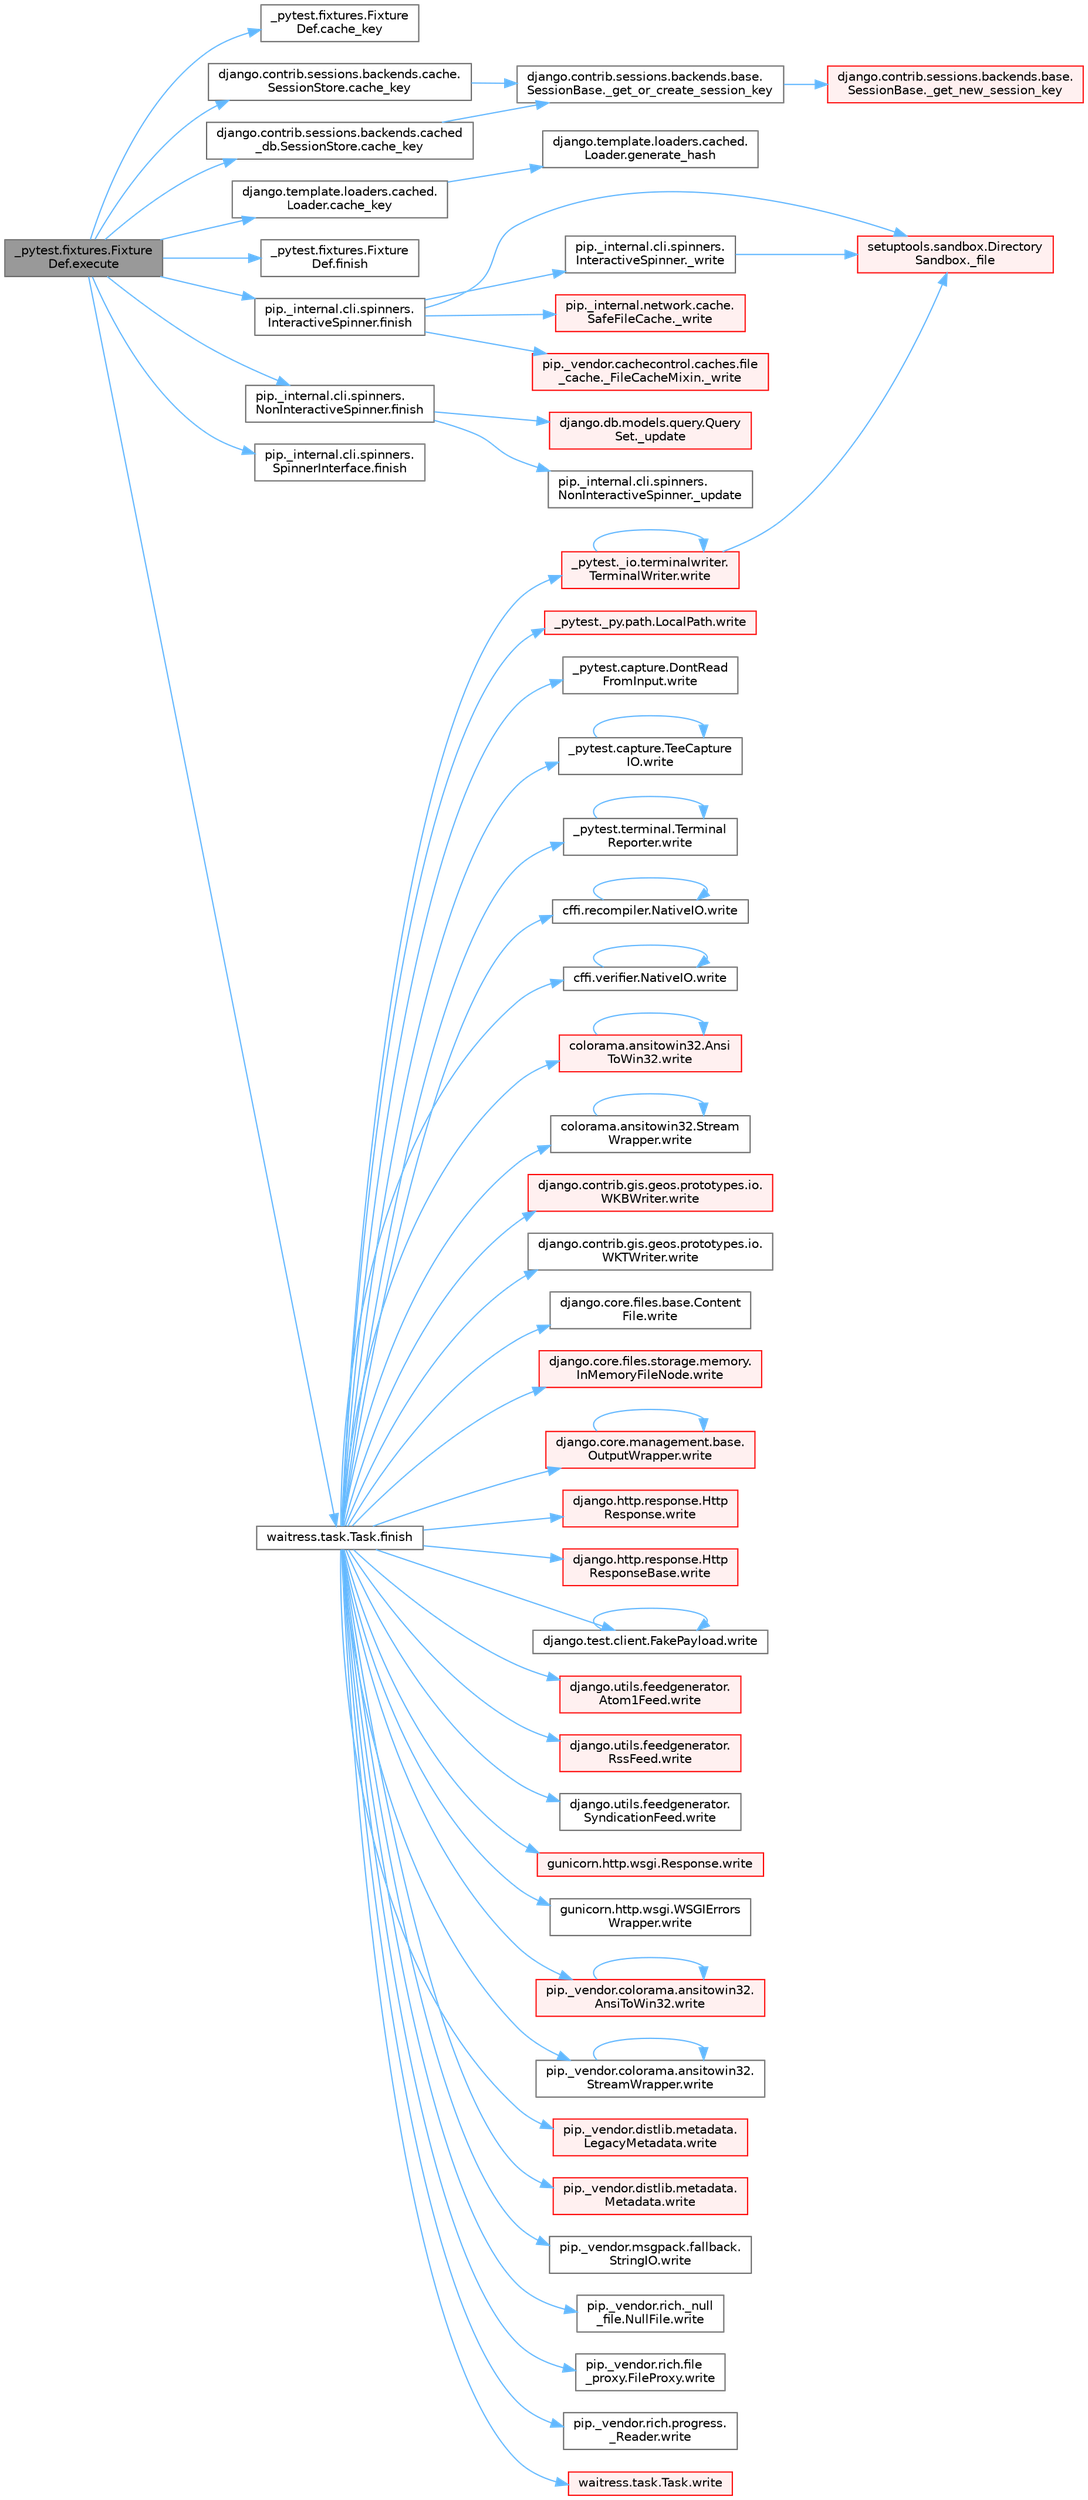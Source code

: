 digraph "_pytest.fixtures.FixtureDef.execute"
{
 // LATEX_PDF_SIZE
  bgcolor="transparent";
  edge [fontname=Helvetica,fontsize=10,labelfontname=Helvetica,labelfontsize=10];
  node [fontname=Helvetica,fontsize=10,shape=box,height=0.2,width=0.4];
  rankdir="LR";
  Node1 [id="Node000001",label="_pytest.fixtures.Fixture\lDef.execute",height=0.2,width=0.4,color="gray40", fillcolor="grey60", style="filled", fontcolor="black",tooltip=" "];
  Node1 -> Node2 [id="edge1_Node000001_Node000002",color="steelblue1",style="solid",tooltip=" "];
  Node2 [id="Node000002",label="_pytest.fixtures.Fixture\lDef.cache_key",height=0.2,width=0.4,color="grey40", fillcolor="white", style="filled",URL="$class__pytest_1_1fixtures_1_1_fixture_def.html#ad3f8a8a2b9cfb9282c8c3ddff700ccdd",tooltip=" "];
  Node1 -> Node3 [id="edge2_Node000001_Node000003",color="steelblue1",style="solid",tooltip=" "];
  Node3 [id="Node000003",label="django.contrib.sessions.backends.cache.\lSessionStore.cache_key",height=0.2,width=0.4,color="grey40", fillcolor="white", style="filled",URL="$classdjango_1_1contrib_1_1sessions_1_1backends_1_1cache_1_1_session_store.html#aaad1a2e0950477787b815baa4327f739",tooltip=" "];
  Node3 -> Node4 [id="edge3_Node000003_Node000004",color="steelblue1",style="solid",tooltip=" "];
  Node4 [id="Node000004",label="django.contrib.sessions.backends.base.\lSessionBase._get_or_create_session_key",height=0.2,width=0.4,color="grey40", fillcolor="white", style="filled",URL="$classdjango_1_1contrib_1_1sessions_1_1backends_1_1base_1_1_session_base.html#a30b440c400e1f442d4f9f10e9b913d55",tooltip=" "];
  Node4 -> Node5 [id="edge4_Node000004_Node000005",color="steelblue1",style="solid",tooltip=" "];
  Node5 [id="Node000005",label="django.contrib.sessions.backends.base.\lSessionBase._get_new_session_key",height=0.2,width=0.4,color="red", fillcolor="#FFF0F0", style="filled",URL="$classdjango_1_1contrib_1_1sessions_1_1backends_1_1base_1_1_session_base.html#aa4fa1e405a4b97410d84bee8c9cf5e65",tooltip=" "];
  Node1 -> Node2882 [id="edge5_Node000001_Node002882",color="steelblue1",style="solid",tooltip=" "];
  Node2882 [id="Node002882",label="django.contrib.sessions.backends.cached\l_db.SessionStore.cache_key",height=0.2,width=0.4,color="grey40", fillcolor="white", style="filled",URL="$classdjango_1_1contrib_1_1sessions_1_1backends_1_1cached__db_1_1_session_store.html#a9fc2ec7b2fb96dbebea8592f2618eda0",tooltip=" "];
  Node2882 -> Node4 [id="edge6_Node002882_Node000004",color="steelblue1",style="solid",tooltip=" "];
  Node1 -> Node2883 [id="edge7_Node000001_Node002883",color="steelblue1",style="solid",tooltip=" "];
  Node2883 [id="Node002883",label="django.template.loaders.cached.\lLoader.cache_key",height=0.2,width=0.4,color="grey40", fillcolor="white", style="filled",URL="$classdjango_1_1template_1_1loaders_1_1cached_1_1_loader.html#a85358b9120d3b332aad464ab17e92e0f",tooltip=" "];
  Node2883 -> Node2884 [id="edge8_Node002883_Node002884",color="steelblue1",style="solid",tooltip=" "];
  Node2884 [id="Node002884",label="django.template.loaders.cached.\lLoader.generate_hash",height=0.2,width=0.4,color="grey40", fillcolor="white", style="filled",URL="$classdjango_1_1template_1_1loaders_1_1cached_1_1_loader.html#a6a16dbe0704583ebdc6b003047a42f36",tooltip=" "];
  Node1 -> Node4518 [id="edge9_Node000001_Node004518",color="steelblue1",style="solid",tooltip=" "];
  Node4518 [id="Node004518",label="_pytest.fixtures.Fixture\lDef.finish",height=0.2,width=0.4,color="grey40", fillcolor="white", style="filled",URL="$class__pytest_1_1fixtures_1_1_fixture_def.html#adc58c655bc10cbc7203fd272fa72742a",tooltip=" "];
  Node1 -> Node4519 [id="edge10_Node000001_Node004519",color="steelblue1",style="solid",tooltip=" "];
  Node4519 [id="Node004519",label="pip._internal.cli.spinners.\lInteractiveSpinner.finish",height=0.2,width=0.4,color="grey40", fillcolor="white", style="filled",URL="$classpip_1_1__internal_1_1cli_1_1spinners_1_1_interactive_spinner.html#aa8e59d36acbf1a072233ae62dbea45d6",tooltip=" "];
  Node4519 -> Node114 [id="edge11_Node004519_Node000114",color="steelblue1",style="solid",tooltip=" "];
  Node114 [id="Node000114",label="setuptools.sandbox.Directory\lSandbox._file",height=0.2,width=0.4,color="red", fillcolor="#FFF0F0", style="filled",URL="$classsetuptools_1_1sandbox_1_1_directory_sandbox.html#acf799106ef73553cbfdf57cc16babd98",tooltip=" "];
  Node4519 -> Node113 [id="edge12_Node004519_Node000113",color="steelblue1",style="solid",tooltip=" "];
  Node113 [id="Node000113",label="pip._internal.cli.spinners.\lInteractiveSpinner._write",height=0.2,width=0.4,color="grey40", fillcolor="white", style="filled",URL="$classpip_1_1__internal_1_1cli_1_1spinners_1_1_interactive_spinner.html#a16e0c2dc420f6f8d17ccdf2f05929774",tooltip=" "];
  Node113 -> Node114 [id="edge13_Node000113_Node000114",color="steelblue1",style="solid",tooltip=" "];
  Node4519 -> Node117 [id="edge14_Node004519_Node000117",color="steelblue1",style="solid",tooltip=" "];
  Node117 [id="Node000117",label="pip._internal.network.cache.\lSafeFileCache._write",height=0.2,width=0.4,color="red", fillcolor="#FFF0F0", style="filled",URL="$classpip_1_1__internal_1_1network_1_1cache_1_1_safe_file_cache.html#a9f525ad384a979433e1a4d4ad3f4256c",tooltip=" "];
  Node4519 -> Node119 [id="edge15_Node004519_Node000119",color="steelblue1",style="solid",tooltip=" "];
  Node119 [id="Node000119",label="pip._vendor.cachecontrol.caches.file\l_cache._FileCacheMixin._write",height=0.2,width=0.4,color="red", fillcolor="#FFF0F0", style="filled",URL="$classpip_1_1__vendor_1_1cachecontrol_1_1caches_1_1file__cache_1_1___file_cache_mixin.html#a887060bd54ecd995958f2e490756d05b",tooltip=" "];
  Node1 -> Node4520 [id="edge16_Node000001_Node004520",color="steelblue1",style="solid",tooltip=" "];
  Node4520 [id="Node004520",label="pip._internal.cli.spinners.\lNonInteractiveSpinner.finish",height=0.2,width=0.4,color="grey40", fillcolor="white", style="filled",URL="$classpip_1_1__internal_1_1cli_1_1spinners_1_1_non_interactive_spinner.html#ab9e9471a0386ea2534995b8542690626",tooltip=" "];
  Node4520 -> Node4521 [id="edge17_Node004520_Node004521",color="steelblue1",style="solid",tooltip=" "];
  Node4521 [id="Node004521",label="django.db.models.query.Query\lSet._update",height=0.2,width=0.4,color="red", fillcolor="#FFF0F0", style="filled",URL="$classdjango_1_1db_1_1models_1_1query_1_1_query_set.html#a55c5b8ef2c0937c01145a87ecfbb9096",tooltip=" "];
  Node4520 -> Node4522 [id="edge18_Node004520_Node004522",color="steelblue1",style="solid",tooltip=" "];
  Node4522 [id="Node004522",label="pip._internal.cli.spinners.\lNonInteractiveSpinner._update",height=0.2,width=0.4,color="grey40", fillcolor="white", style="filled",URL="$classpip_1_1__internal_1_1cli_1_1spinners_1_1_non_interactive_spinner.html#a4e58965f2b6cdc5ed156acc4d6737066",tooltip=" "];
  Node1 -> Node4523 [id="edge19_Node000001_Node004523",color="steelblue1",style="solid",tooltip=" "];
  Node4523 [id="Node004523",label="pip._internal.cli.spinners.\lSpinnerInterface.finish",height=0.2,width=0.4,color="grey40", fillcolor="white", style="filled",URL="$classpip_1_1__internal_1_1cli_1_1spinners_1_1_spinner_interface.html#aa68c13d395603a63a6d129ff04f8e843",tooltip=" "];
  Node1 -> Node4524 [id="edge20_Node000001_Node004524",color="steelblue1",style="solid",tooltip=" "];
  Node4524 [id="Node004524",label="waitress.task.Task.finish",height=0.2,width=0.4,color="grey40", fillcolor="white", style="filled",URL="$classwaitress_1_1task_1_1_task.html#a1e94739ac27e14a159d0e17c6d3e54b2",tooltip=" "];
  Node4524 -> Node294 [id="edge21_Node004524_Node000294",color="steelblue1",style="solid",tooltip=" "];
  Node294 [id="Node000294",label="_pytest._io.terminalwriter.\lTerminalWriter.write",height=0.2,width=0.4,color="red", fillcolor="#FFF0F0", style="filled",URL="$class__pytest_1_1__io_1_1terminalwriter_1_1_terminal_writer.html#ab011b237aec5bafbe3761ee6eceaa5b1",tooltip=" "];
  Node294 -> Node114 [id="edge22_Node000294_Node000114",color="steelblue1",style="solid",tooltip=" "];
  Node294 -> Node294 [id="edge23_Node000294_Node000294",color="steelblue1",style="solid",tooltip=" "];
  Node4524 -> Node4410 [id="edge24_Node004524_Node004410",color="steelblue1",style="solid",tooltip=" "];
  Node4410 [id="Node004410",label="_pytest._py.path.LocalPath.write",height=0.2,width=0.4,color="red", fillcolor="#FFF0F0", style="filled",URL="$class__pytest_1_1__py_1_1path_1_1_local_path.html#a8f782fcf3e7b991a42259724f3d25de2",tooltip=" "];
  Node4524 -> Node4411 [id="edge25_Node004524_Node004411",color="steelblue1",style="solid",tooltip=" "];
  Node4411 [id="Node004411",label="_pytest.capture.DontRead\lFromInput.write",height=0.2,width=0.4,color="grey40", fillcolor="white", style="filled",URL="$class__pytest_1_1capture_1_1_dont_read_from_input.html#a406eef5fc6e2a689e4095b418e34258e",tooltip=" "];
  Node4524 -> Node4412 [id="edge26_Node004524_Node004412",color="steelblue1",style="solid",tooltip=" "];
  Node4412 [id="Node004412",label="_pytest.capture.TeeCapture\lIO.write",height=0.2,width=0.4,color="grey40", fillcolor="white", style="filled",URL="$class__pytest_1_1capture_1_1_tee_capture_i_o.html#ad2ae68f89adb705539b1f510ac1d2a06",tooltip=" "];
  Node4412 -> Node4412 [id="edge27_Node004412_Node004412",color="steelblue1",style="solid",tooltip=" "];
  Node4524 -> Node4413 [id="edge28_Node004524_Node004413",color="steelblue1",style="solid",tooltip=" "];
  Node4413 [id="Node004413",label="_pytest.terminal.Terminal\lReporter.write",height=0.2,width=0.4,color="grey40", fillcolor="white", style="filled",URL="$class__pytest_1_1terminal_1_1_terminal_reporter.html#a6a83fce851fa9dfdc476bc6fb0d4595b",tooltip=" "];
  Node4413 -> Node4413 [id="edge29_Node004413_Node004413",color="steelblue1",style="solid",tooltip=" "];
  Node4524 -> Node4414 [id="edge30_Node004524_Node004414",color="steelblue1",style="solid",tooltip=" "];
  Node4414 [id="Node004414",label="cffi.recompiler.NativeIO.write",height=0.2,width=0.4,color="grey40", fillcolor="white", style="filled",URL="$classcffi_1_1recompiler_1_1_native_i_o.html#a179e7b41f653f51024a2cc98ad72cbbe",tooltip=" "];
  Node4414 -> Node4414 [id="edge31_Node004414_Node004414",color="steelblue1",style="solid",tooltip=" "];
  Node4524 -> Node4415 [id="edge32_Node004524_Node004415",color="steelblue1",style="solid",tooltip=" "];
  Node4415 [id="Node004415",label="cffi.verifier.NativeIO.write",height=0.2,width=0.4,color="grey40", fillcolor="white", style="filled",URL="$classcffi_1_1verifier_1_1_native_i_o.html#a9f02f1e437c53293db7389ce253ee238",tooltip=" "];
  Node4415 -> Node4415 [id="edge33_Node004415_Node004415",color="steelblue1",style="solid",tooltip=" "];
  Node4524 -> Node4416 [id="edge34_Node004524_Node004416",color="steelblue1",style="solid",tooltip=" "];
  Node4416 [id="Node004416",label="colorama.ansitowin32.Ansi\lToWin32.write",height=0.2,width=0.4,color="red", fillcolor="#FFF0F0", style="filled",URL="$classcolorama_1_1ansitowin32_1_1_ansi_to_win32.html#abadac90e6f0a5a03cecdc6f254eca7d8",tooltip=" "];
  Node4416 -> Node4416 [id="edge35_Node004416_Node004416",color="steelblue1",style="solid",tooltip=" "];
  Node4524 -> Node4437 [id="edge36_Node004524_Node004437",color="steelblue1",style="solid",tooltip=" "];
  Node4437 [id="Node004437",label="colorama.ansitowin32.Stream\lWrapper.write",height=0.2,width=0.4,color="grey40", fillcolor="white", style="filled",URL="$classcolorama_1_1ansitowin32_1_1_stream_wrapper.html#a551910ddf0a34dde1db2a38e00b789d4",tooltip=" "];
  Node4437 -> Node4437 [id="edge37_Node004437_Node004437",color="steelblue1",style="solid",tooltip=" "];
  Node4524 -> Node4438 [id="edge38_Node004524_Node004438",color="steelblue1",style="solid",tooltip=" "];
  Node4438 [id="Node004438",label="django.contrib.gis.geos.prototypes.io.\lWKBWriter.write",height=0.2,width=0.4,color="red", fillcolor="#FFF0F0", style="filled",URL="$classdjango_1_1contrib_1_1gis_1_1geos_1_1prototypes_1_1io_1_1_w_k_b_writer.html#a2cdc902d36a57ba6070e70570ca85c55",tooltip=" "];
  Node4524 -> Node4440 [id="edge39_Node004524_Node004440",color="steelblue1",style="solid",tooltip=" "];
  Node4440 [id="Node004440",label="django.contrib.gis.geos.prototypes.io.\lWKTWriter.write",height=0.2,width=0.4,color="grey40", fillcolor="white", style="filled",URL="$classdjango_1_1contrib_1_1gis_1_1geos_1_1prototypes_1_1io_1_1_w_k_t_writer.html#a8c54e53507e3f6193ce7a36c8f977370",tooltip=" "];
  Node4524 -> Node4441 [id="edge40_Node004524_Node004441",color="steelblue1",style="solid",tooltip=" "];
  Node4441 [id="Node004441",label="django.core.files.base.Content\lFile.write",height=0.2,width=0.4,color="grey40", fillcolor="white", style="filled",URL="$classdjango_1_1core_1_1files_1_1base_1_1_content_file.html#a5777a08a5be02c055680c8bcbb235c61",tooltip=" "];
  Node4524 -> Node4442 [id="edge41_Node004524_Node004442",color="steelblue1",style="solid",tooltip=" "];
  Node4442 [id="Node004442",label="django.core.files.storage.memory.\lInMemoryFileNode.write",height=0.2,width=0.4,color="red", fillcolor="#FFF0F0", style="filled",URL="$classdjango_1_1core_1_1files_1_1storage_1_1memory_1_1_in_memory_file_node.html#a0e630c96ce4523b3fbd453fa5789bc9e",tooltip=" "];
  Node4524 -> Node4444 [id="edge42_Node004524_Node004444",color="steelblue1",style="solid",tooltip=" "];
  Node4444 [id="Node004444",label="django.core.management.base.\lOutputWrapper.write",height=0.2,width=0.4,color="red", fillcolor="#FFF0F0", style="filled",URL="$classdjango_1_1core_1_1management_1_1base_1_1_output_wrapper.html#a3577d4a5a7af3c1c66cfdfa3a5bd8a15",tooltip=" "];
  Node4444 -> Node4444 [id="edge43_Node004444_Node004444",color="steelblue1",style="solid",tooltip=" "];
  Node4524 -> Node4459 [id="edge44_Node004524_Node004459",color="steelblue1",style="solid",tooltip=" "];
  Node4459 [id="Node004459",label="django.http.response.Http\lResponse.write",height=0.2,width=0.4,color="red", fillcolor="#FFF0F0", style="filled",URL="$classdjango_1_1http_1_1response_1_1_http_response.html#ac159fb36270c736cfc19334cd8350091",tooltip=" "];
  Node4524 -> Node4460 [id="edge45_Node004524_Node004460",color="steelblue1",style="solid",tooltip=" "];
  Node4460 [id="Node004460",label="django.http.response.Http\lResponseBase.write",height=0.2,width=0.4,color="red", fillcolor="#FFF0F0", style="filled",URL="$classdjango_1_1http_1_1response_1_1_http_response_base.html#a4be34840707dfbb85170d7339d758dc1",tooltip=" "];
  Node4524 -> Node4461 [id="edge46_Node004524_Node004461",color="steelblue1",style="solid",tooltip=" "];
  Node4461 [id="Node004461",label="django.test.client.FakePayload.write",height=0.2,width=0.4,color="grey40", fillcolor="white", style="filled",URL="$classdjango_1_1test_1_1client_1_1_fake_payload.html#a6a1dca1b58f77e75800bc2d738d3fd7e",tooltip=" "];
  Node4461 -> Node4461 [id="edge47_Node004461_Node004461",color="steelblue1",style="solid",tooltip=" "];
  Node4524 -> Node4462 [id="edge48_Node004524_Node004462",color="steelblue1",style="solid",tooltip=" "];
  Node4462 [id="Node004462",label="django.utils.feedgenerator.\lAtom1Feed.write",height=0.2,width=0.4,color="red", fillcolor="#FFF0F0", style="filled",URL="$classdjango_1_1utils_1_1feedgenerator_1_1_atom1_feed.html#afbf5b931a75be201e339b64a8aa46119",tooltip=" "];
  Node4524 -> Node4477 [id="edge49_Node004524_Node004477",color="steelblue1",style="solid",tooltip=" "];
  Node4477 [id="Node004477",label="django.utils.feedgenerator.\lRssFeed.write",height=0.2,width=0.4,color="red", fillcolor="#FFF0F0", style="filled",URL="$classdjango_1_1utils_1_1feedgenerator_1_1_rss_feed.html#a63ea2926c2c773e874f51ced997a2618",tooltip=" "];
  Node4524 -> Node4482 [id="edge50_Node004524_Node004482",color="steelblue1",style="solid",tooltip=" "];
  Node4482 [id="Node004482",label="django.utils.feedgenerator.\lSyndicationFeed.write",height=0.2,width=0.4,color="grey40", fillcolor="white", style="filled",URL="$classdjango_1_1utils_1_1feedgenerator_1_1_syndication_feed.html#a8b6aa844d6a12751a6d67fe6a2e58ebb",tooltip=" "];
  Node4524 -> Node4483 [id="edge51_Node004524_Node004483",color="steelblue1",style="solid",tooltip=" "];
  Node4483 [id="Node004483",label="gunicorn.http.wsgi.Response.write",height=0.2,width=0.4,color="red", fillcolor="#FFF0F0", style="filled",URL="$classgunicorn_1_1http_1_1wsgi_1_1_response.html#a125ec803f25529604c0cbf2177de8951",tooltip=" "];
  Node4524 -> Node4484 [id="edge52_Node004524_Node004484",color="steelblue1",style="solid",tooltip=" "];
  Node4484 [id="Node004484",label="gunicorn.http.wsgi.WSGIErrors\lWrapper.write",height=0.2,width=0.4,color="grey40", fillcolor="white", style="filled",URL="$classgunicorn_1_1http_1_1wsgi_1_1_w_s_g_i_errors_wrapper.html#a7dabeb0732ba57e770de5e6c297cbfba",tooltip=" "];
  Node4524 -> Node4425 [id="edge53_Node004524_Node004425",color="steelblue1",style="solid",tooltip=" "];
  Node4425 [id="Node004425",label="pip._vendor.colorama.ansitowin32.\lAnsiToWin32.write",height=0.2,width=0.4,color="red", fillcolor="#FFF0F0", style="filled",URL="$classpip_1_1__vendor_1_1colorama_1_1ansitowin32_1_1_ansi_to_win32.html#aaeb0baf104470a2dfb282dce019b45e4",tooltip=" "];
  Node4425 -> Node4425 [id="edge54_Node004425_Node004425",color="steelblue1",style="solid",tooltip=" "];
  Node4524 -> Node4485 [id="edge55_Node004524_Node004485",color="steelblue1",style="solid",tooltip=" "];
  Node4485 [id="Node004485",label="pip._vendor.colorama.ansitowin32.\lStreamWrapper.write",height=0.2,width=0.4,color="grey40", fillcolor="white", style="filled",URL="$classpip_1_1__vendor_1_1colorama_1_1ansitowin32_1_1_stream_wrapper.html#aa47f76b442f79d6ff416b7b941fc274e",tooltip=" "];
  Node4485 -> Node4485 [id="edge56_Node004485_Node004485",color="steelblue1",style="solid",tooltip=" "];
  Node4524 -> Node4486 [id="edge57_Node004524_Node004486",color="steelblue1",style="solid",tooltip=" "];
  Node4486 [id="Node004486",label="pip._vendor.distlib.metadata.\lLegacyMetadata.write",height=0.2,width=0.4,color="red", fillcolor="#FFF0F0", style="filled",URL="$classpip_1_1__vendor_1_1distlib_1_1metadata_1_1_legacy_metadata.html#af3423aeacce2739a48b38815d4ba89be",tooltip=" "];
  Node4524 -> Node4492 [id="edge58_Node004524_Node004492",color="steelblue1",style="solid",tooltip=" "];
  Node4492 [id="Node004492",label="pip._vendor.distlib.metadata.\lMetadata.write",height=0.2,width=0.4,color="red", fillcolor="#FFF0F0", style="filled",URL="$classpip_1_1__vendor_1_1distlib_1_1metadata_1_1_metadata.html#a1a2c54572ca133a21190923864249820",tooltip=" "];
  Node4524 -> Node4504 [id="edge59_Node004524_Node004504",color="steelblue1",style="solid",tooltip=" "];
  Node4504 [id="Node004504",label="pip._vendor.msgpack.fallback.\lStringIO.write",height=0.2,width=0.4,color="grey40", fillcolor="white", style="filled",URL="$classpip_1_1__vendor_1_1msgpack_1_1fallback_1_1_string_i_o.html#a6adb76b5a6646bce44458254c6dacaf7",tooltip=" "];
  Node4524 -> Node4505 [id="edge60_Node004524_Node004505",color="steelblue1",style="solid",tooltip=" "];
  Node4505 [id="Node004505",label="pip._vendor.rich._null\l_file.NullFile.write",height=0.2,width=0.4,color="grey40", fillcolor="white", style="filled",URL="$classpip_1_1__vendor_1_1rich_1_1__null__file_1_1_null_file.html#a01d2e01041fb795a1f042e5a520ebc35",tooltip=" "];
  Node4524 -> Node4506 [id="edge61_Node004524_Node004506",color="steelblue1",style="solid",tooltip=" "];
  Node4506 [id="Node004506",label="pip._vendor.rich.file\l_proxy.FileProxy.write",height=0.2,width=0.4,color="grey40", fillcolor="white", style="filled",URL="$classpip_1_1__vendor_1_1rich_1_1file__proxy_1_1_file_proxy.html#a433bec714cb79fe570a7fa947d7ef607",tooltip=" "];
  Node4524 -> Node4507 [id="edge62_Node004524_Node004507",color="steelblue1",style="solid",tooltip=" "];
  Node4507 [id="Node004507",label="pip._vendor.rich.progress.\l_Reader.write",height=0.2,width=0.4,color="grey40", fillcolor="white", style="filled",URL="$classpip_1_1__vendor_1_1rich_1_1progress_1_1___reader.html#a8ef599c97b85c42dcb4df6645d5734e1",tooltip=" "];
  Node4524 -> Node4508 [id="edge63_Node004524_Node004508",color="steelblue1",style="solid",tooltip=" "];
  Node4508 [id="Node004508",label="waitress.task.Task.write",height=0.2,width=0.4,color="red", fillcolor="#FFF0F0", style="filled",URL="$classwaitress_1_1task_1_1_task.html#a4ea20833759dca71b052d4f67ff85834",tooltip=" "];
}
